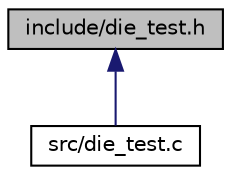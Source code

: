 digraph "include/die_test.h"
{
 // LATEX_PDF_SIZE
  edge [fontname="Helvetica",fontsize="10",labelfontname="Helvetica",labelfontsize="10"];
  node [fontname="Helvetica",fontsize="10",shape=record];
  Node1 [label="include/die_test.h",height=0.2,width=0.4,color="black", fillcolor="grey75", style="filled", fontcolor="black",tooltip="Test para el módulo dado."];
  Node1 -> Node2 [dir="back",color="midnightblue",fontsize="10",style="solid"];
  Node2 [label="src/die_test.c",height=0.2,width=0.4,color="black", fillcolor="white", style="filled",URL="$die__test_8c.html",tooltip="Test para el módulo dado."];
}
